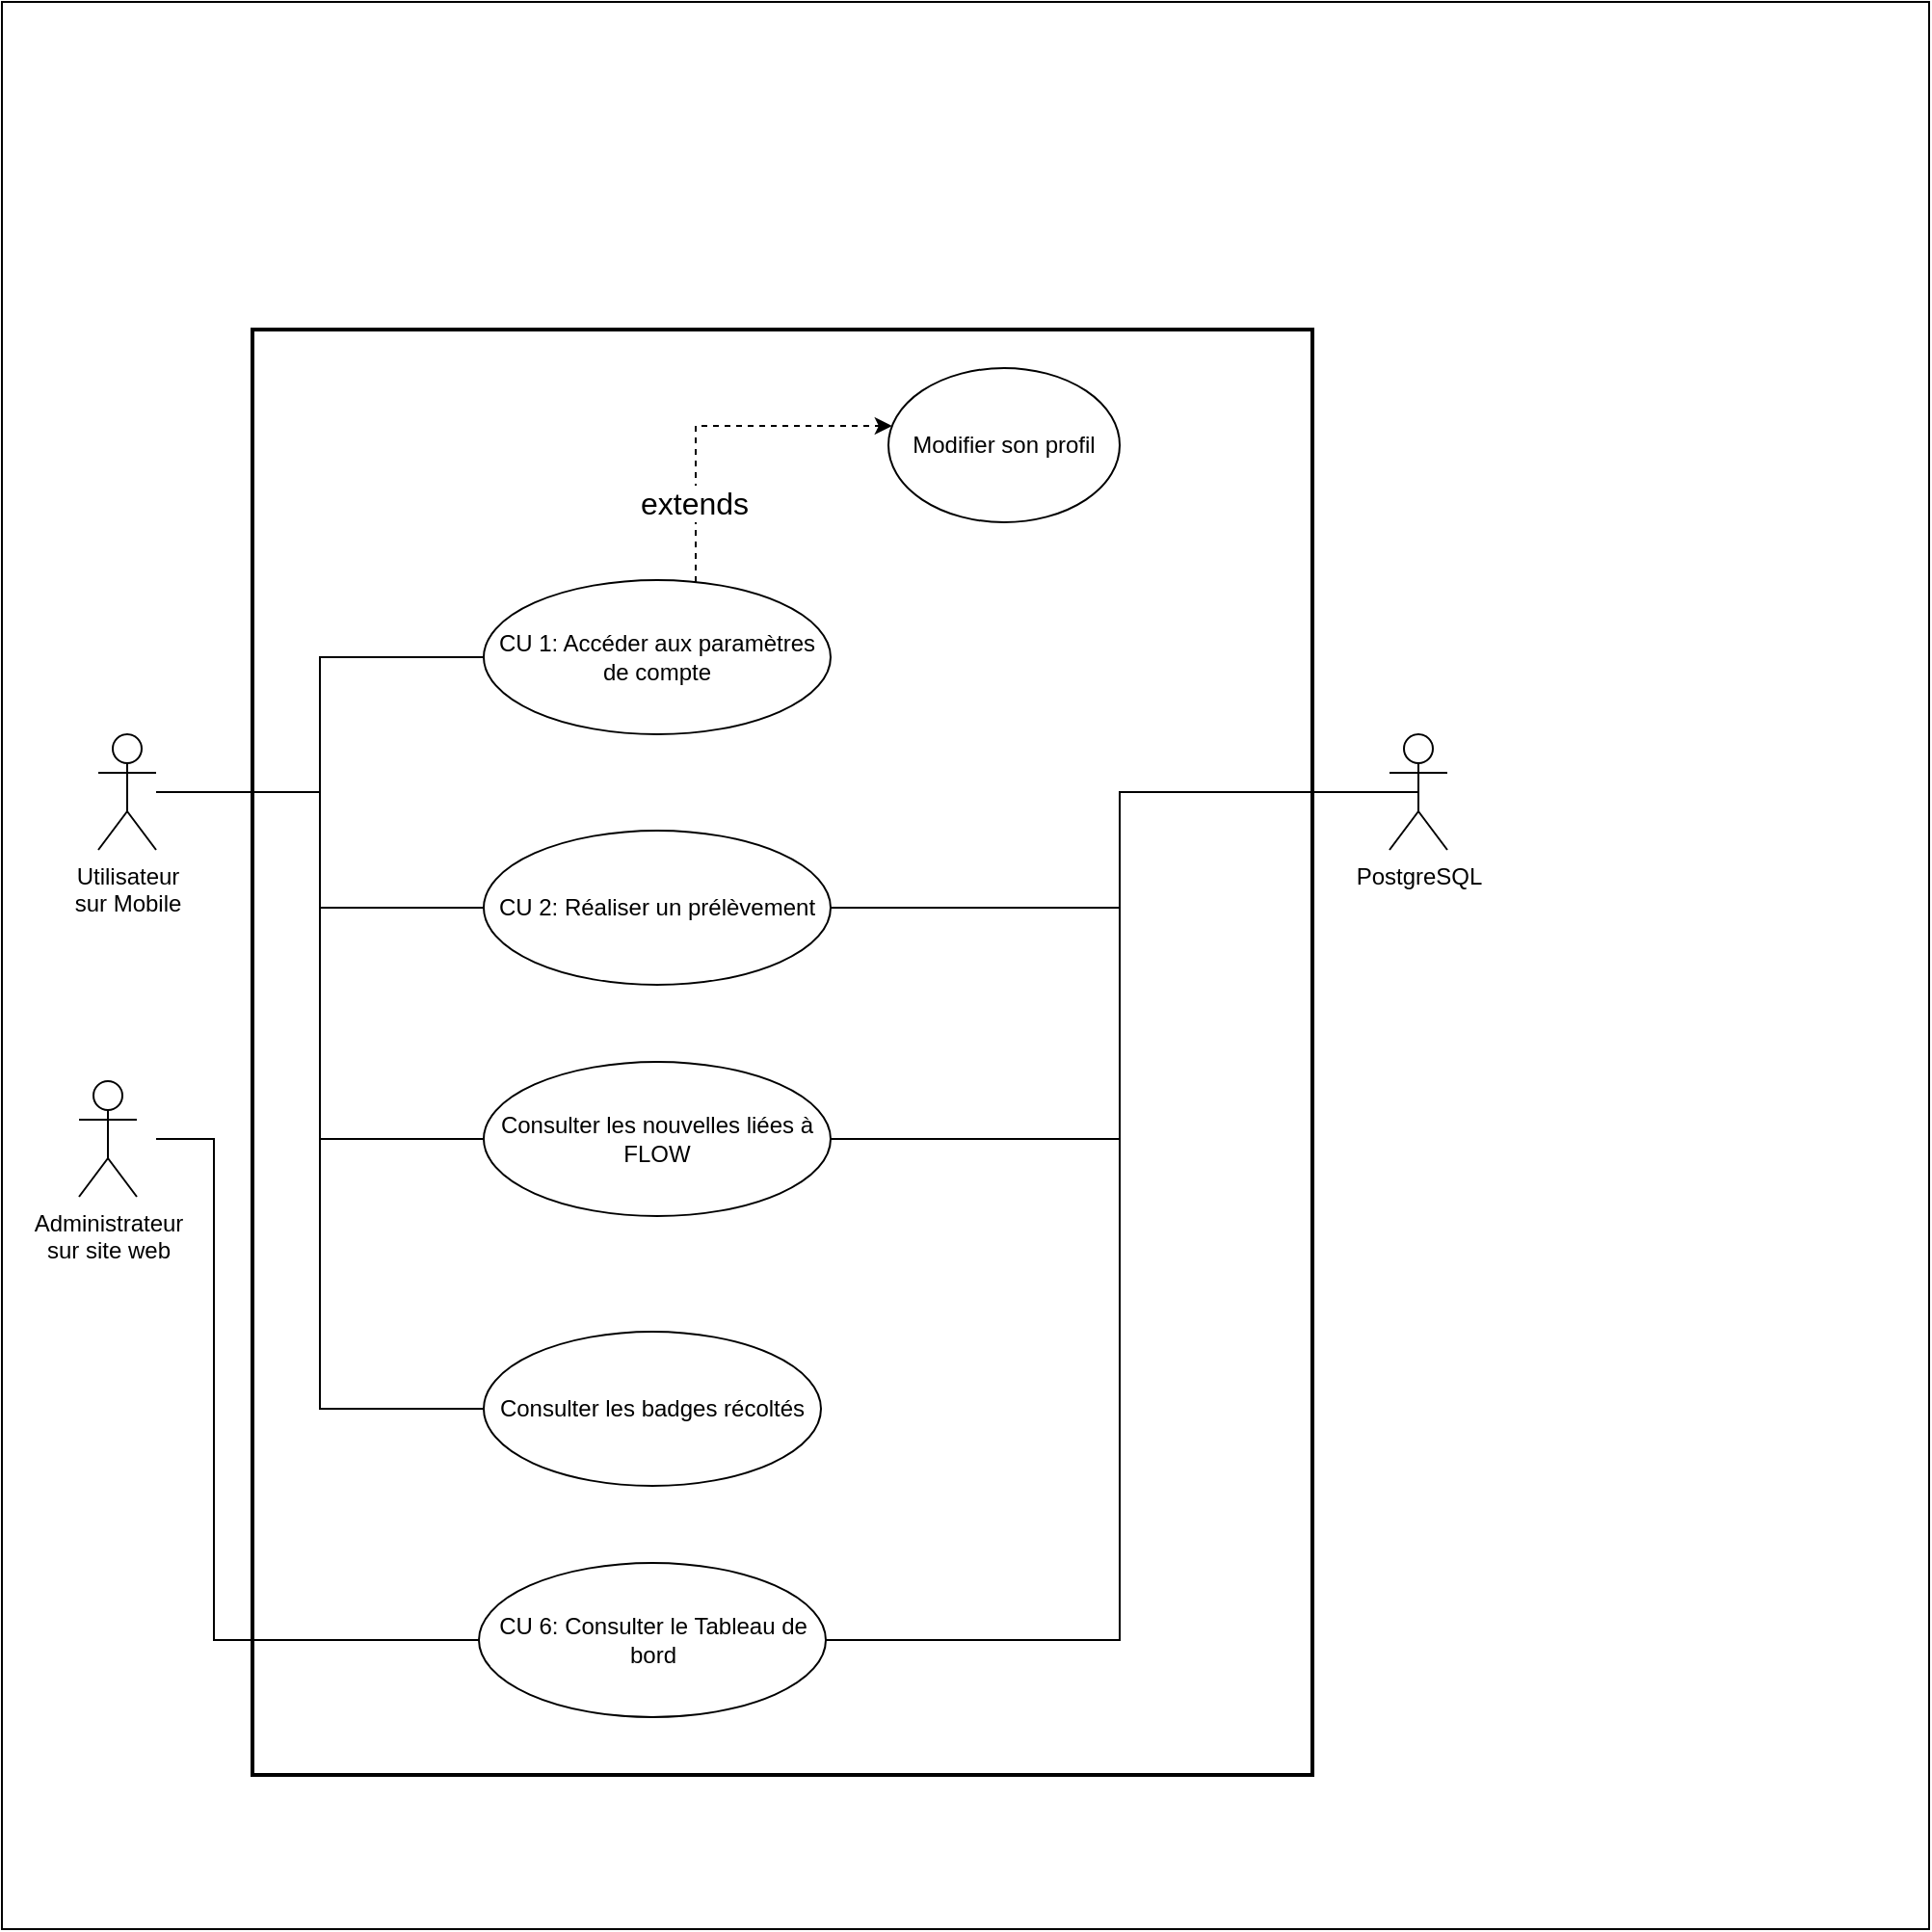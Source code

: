 <mxfile version="26.0.14">
  <diagram name="Page-1" id="LubBqCAFF0eY_6Dfj3jN">
    <mxGraphModel dx="780" dy="1065" grid="1" gridSize="10" guides="1" tooltips="1" connect="1" arrows="1" fold="1" page="1" pageScale="1" pageWidth="850" pageHeight="1100" math="0" shadow="0">
      <root>
        <mxCell id="0" />
        <mxCell id="1" parent="0" />
        <mxCell id="bE1gFKcx4u8gwo7U3hTT-1" value="" style="whiteSpace=wrap;html=1;aspect=fixed;" parent="1" vertex="1">
          <mxGeometry x="30" y="20" width="1000" height="1000" as="geometry" />
        </mxCell>
        <mxCell id="hrwhk7hBxuppIEL_lkO9-1" value="Utilisateur&lt;br&gt;sur Mobile" style="shape=umlActor;verticalLabelPosition=bottom;verticalAlign=top;html=1;outlineConnect=0;" parent="1" vertex="1">
          <mxGeometry x="80" y="400" width="30" height="60" as="geometry" />
        </mxCell>
        <mxCell id="bE1gFKcx4u8gwo7U3hTT-4" value="" style="rounded=0;whiteSpace=wrap;html=1;strokeWidth=2;" parent="1" vertex="1">
          <mxGeometry x="160" y="190" width="550" height="750" as="geometry" />
        </mxCell>
        <mxCell id="bE1gFKcx4u8gwo7U3hTT-5" value="PostgreSQL" style="shape=umlActor;verticalLabelPosition=bottom;verticalAlign=top;html=1;outlineConnect=0;" parent="1" vertex="1">
          <mxGeometry x="750" y="400" width="30" height="60" as="geometry" />
        </mxCell>
        <mxCell id="bE1gFKcx4u8gwo7U3hTT-11" style="edgeStyle=orthogonalEdgeStyle;rounded=0;orthogonalLoop=1;jettySize=auto;html=1;dashed=1;" parent="1" source="bE1gFKcx4u8gwo7U3hTT-6" target="bE1gFKcx4u8gwo7U3hTT-10" edge="1">
          <mxGeometry relative="1" as="geometry">
            <Array as="points">
              <mxPoint x="390" y="240" />
            </Array>
          </mxGeometry>
        </mxCell>
        <mxCell id="bE1gFKcx4u8gwo7U3hTT-12" value="&lt;font style=&quot;font-size: 16px;&quot;&gt;extends&lt;/font&gt;" style="edgeLabel;html=1;align=center;verticalAlign=middle;resizable=0;points=[];" parent="bE1gFKcx4u8gwo7U3hTT-11" vertex="1" connectable="0">
          <mxGeometry x="-0.55" y="1" relative="1" as="geometry">
            <mxPoint as="offset" />
          </mxGeometry>
        </mxCell>
        <mxCell id="bE1gFKcx4u8gwo7U3hTT-6" value="CU 1: Accéder aux paramètres de compte" style="ellipse;whiteSpace=wrap;html=1;" parent="1" vertex="1">
          <mxGeometry x="280" y="320" width="180" height="80" as="geometry" />
        </mxCell>
        <mxCell id="bE1gFKcx4u8gwo7U3hTT-8" value="CU 2: Réaliser un prélèvement" style="ellipse;whiteSpace=wrap;html=1;" parent="1" vertex="1">
          <mxGeometry x="280" y="450" width="180" height="80" as="geometry" />
        </mxCell>
        <mxCell id="bE1gFKcx4u8gwo7U3hTT-9" value="Consulter les nouvelles liées à FLOW" style="ellipse;whiteSpace=wrap;html=1;" parent="1" vertex="1">
          <mxGeometry x="280" y="570" width="180" height="80" as="geometry" />
        </mxCell>
        <mxCell id="bE1gFKcx4u8gwo7U3hTT-10" value="Modifier son profil" style="ellipse;whiteSpace=wrap;html=1;" parent="1" vertex="1">
          <mxGeometry x="490" y="210" width="120" height="80" as="geometry" />
        </mxCell>
        <mxCell id="bE1gFKcx4u8gwo7U3hTT-16" style="edgeStyle=orthogonalEdgeStyle;rounded=0;orthogonalLoop=1;jettySize=auto;html=1;entryX=0;entryY=0.5;entryDx=0;entryDy=0;endArrow=none;startFill=0;" parent="1" source="hrwhk7hBxuppIEL_lkO9-1" target="bE1gFKcx4u8gwo7U3hTT-6" edge="1">
          <mxGeometry relative="1" as="geometry" />
        </mxCell>
        <mxCell id="bE1gFKcx4u8gwo7U3hTT-18" style="edgeStyle=orthogonalEdgeStyle;rounded=0;orthogonalLoop=1;jettySize=auto;html=1;endArrow=none;startFill=0;" parent="1" source="hrwhk7hBxuppIEL_lkO9-1" target="bE1gFKcx4u8gwo7U3hTT-8" edge="1">
          <mxGeometry relative="1" as="geometry" />
        </mxCell>
        <mxCell id="bE1gFKcx4u8gwo7U3hTT-19" style="edgeStyle=orthogonalEdgeStyle;rounded=0;orthogonalLoop=1;jettySize=auto;html=1;entryX=0;entryY=0.5;entryDx=0;entryDy=0;endArrow=none;startFill=0;" parent="1" source="hrwhk7hBxuppIEL_lkO9-1" target="bE1gFKcx4u8gwo7U3hTT-9" edge="1">
          <mxGeometry relative="1" as="geometry" />
        </mxCell>
        <mxCell id="bE1gFKcx4u8gwo7U3hTT-21" style="edgeStyle=orthogonalEdgeStyle;rounded=0;orthogonalLoop=1;jettySize=auto;html=1;entryX=0.5;entryY=0.5;entryDx=0;entryDy=0;entryPerimeter=0;endArrow=none;startFill=0;" parent="1" source="bE1gFKcx4u8gwo7U3hTT-8" target="bE1gFKcx4u8gwo7U3hTT-5" edge="1">
          <mxGeometry relative="1" as="geometry">
            <Array as="points">
              <mxPoint x="610" y="490" />
              <mxPoint x="610" y="430" />
            </Array>
          </mxGeometry>
        </mxCell>
        <mxCell id="bE1gFKcx4u8gwo7U3hTT-22" style="edgeStyle=orthogonalEdgeStyle;rounded=0;orthogonalLoop=1;jettySize=auto;html=1;entryX=0.5;entryY=0.5;entryDx=0;entryDy=0;entryPerimeter=0;endArrow=none;startFill=0;exitX=1;exitY=0.5;exitDx=0;exitDy=0;" parent="1" source="bE1gFKcx4u8gwo7U3hTT-9" target="bE1gFKcx4u8gwo7U3hTT-5" edge="1">
          <mxGeometry relative="1" as="geometry">
            <Array as="points">
              <mxPoint x="610" y="610" />
              <mxPoint x="610" y="430" />
            </Array>
          </mxGeometry>
        </mxCell>
        <mxCell id="-k_JeJES80LiwhuOnx99-1" value="Administrateur&lt;br&gt;sur site web" style="shape=umlActor;verticalLabelPosition=bottom;verticalAlign=top;html=1;outlineConnect=0;" parent="1" vertex="1">
          <mxGeometry x="70" y="580" width="30" height="60" as="geometry" />
        </mxCell>
        <mxCell id="-k_JeJES80LiwhuOnx99-5" style="edgeStyle=elbowEdgeStyle;rounded=0;orthogonalLoop=1;jettySize=auto;html=1;entryX=0;entryY=0.5;entryDx=0;entryDy=0;endArrow=none;startFill=0;" parent="1" target="-k_JeJES80LiwhuOnx99-6" edge="1">
          <mxGeometry relative="1" as="geometry">
            <mxPoint x="110" y="610" as="sourcePoint" />
            <mxPoint x="280" y="790" as="targetPoint" />
            <Array as="points">
              <mxPoint x="140" y="710" />
            </Array>
          </mxGeometry>
        </mxCell>
        <mxCell id="-k_JeJES80LiwhuOnx99-6" value="CU 6: Consulter le Tableau de bord" style="ellipse;whiteSpace=wrap;html=1;" parent="1" vertex="1">
          <mxGeometry x="277.5" y="830" width="180" height="80" as="geometry" />
        </mxCell>
        <mxCell id="-k_JeJES80LiwhuOnx99-7" style="edgeStyle=orthogonalEdgeStyle;rounded=0;orthogonalLoop=1;jettySize=auto;html=1;entryX=0.5;entryY=0.5;entryDx=0;entryDy=0;entryPerimeter=0;endArrow=none;startFill=0;exitX=1;exitY=0.5;exitDx=0;exitDy=0;" parent="1" source="-k_JeJES80LiwhuOnx99-6" edge="1">
          <mxGeometry relative="1" as="geometry">
            <Array as="points">
              <mxPoint x="610" y="870" />
              <mxPoint x="610" y="430" />
            </Array>
            <mxPoint x="460" y="720" as="sourcePoint" />
            <mxPoint x="765" y="430" as="targetPoint" />
          </mxGeometry>
        </mxCell>
        <mxCell id="N3wpJCkTqi9ZPWj0Lnjl-1" value="Consulter les badges récoltés" style="ellipse;whiteSpace=wrap;html=1;" parent="1" vertex="1">
          <mxGeometry x="280" y="710" width="175" height="80" as="geometry" />
        </mxCell>
        <mxCell id="N3wpJCkTqi9ZPWj0Lnjl-3" style="edgeStyle=elbowEdgeStyle;rounded=0;orthogonalLoop=1;jettySize=auto;html=1;entryX=0;entryY=0.5;entryDx=0;entryDy=0;endArrow=none;startFill=0;" parent="1" target="N3wpJCkTqi9ZPWj0Lnjl-1" edge="1">
          <mxGeometry relative="1" as="geometry">
            <mxPoint x="110" y="430" as="sourcePoint" />
            <mxPoint x="280" y="720" as="targetPoint" />
          </mxGeometry>
        </mxCell>
      </root>
    </mxGraphModel>
  </diagram>
</mxfile>

